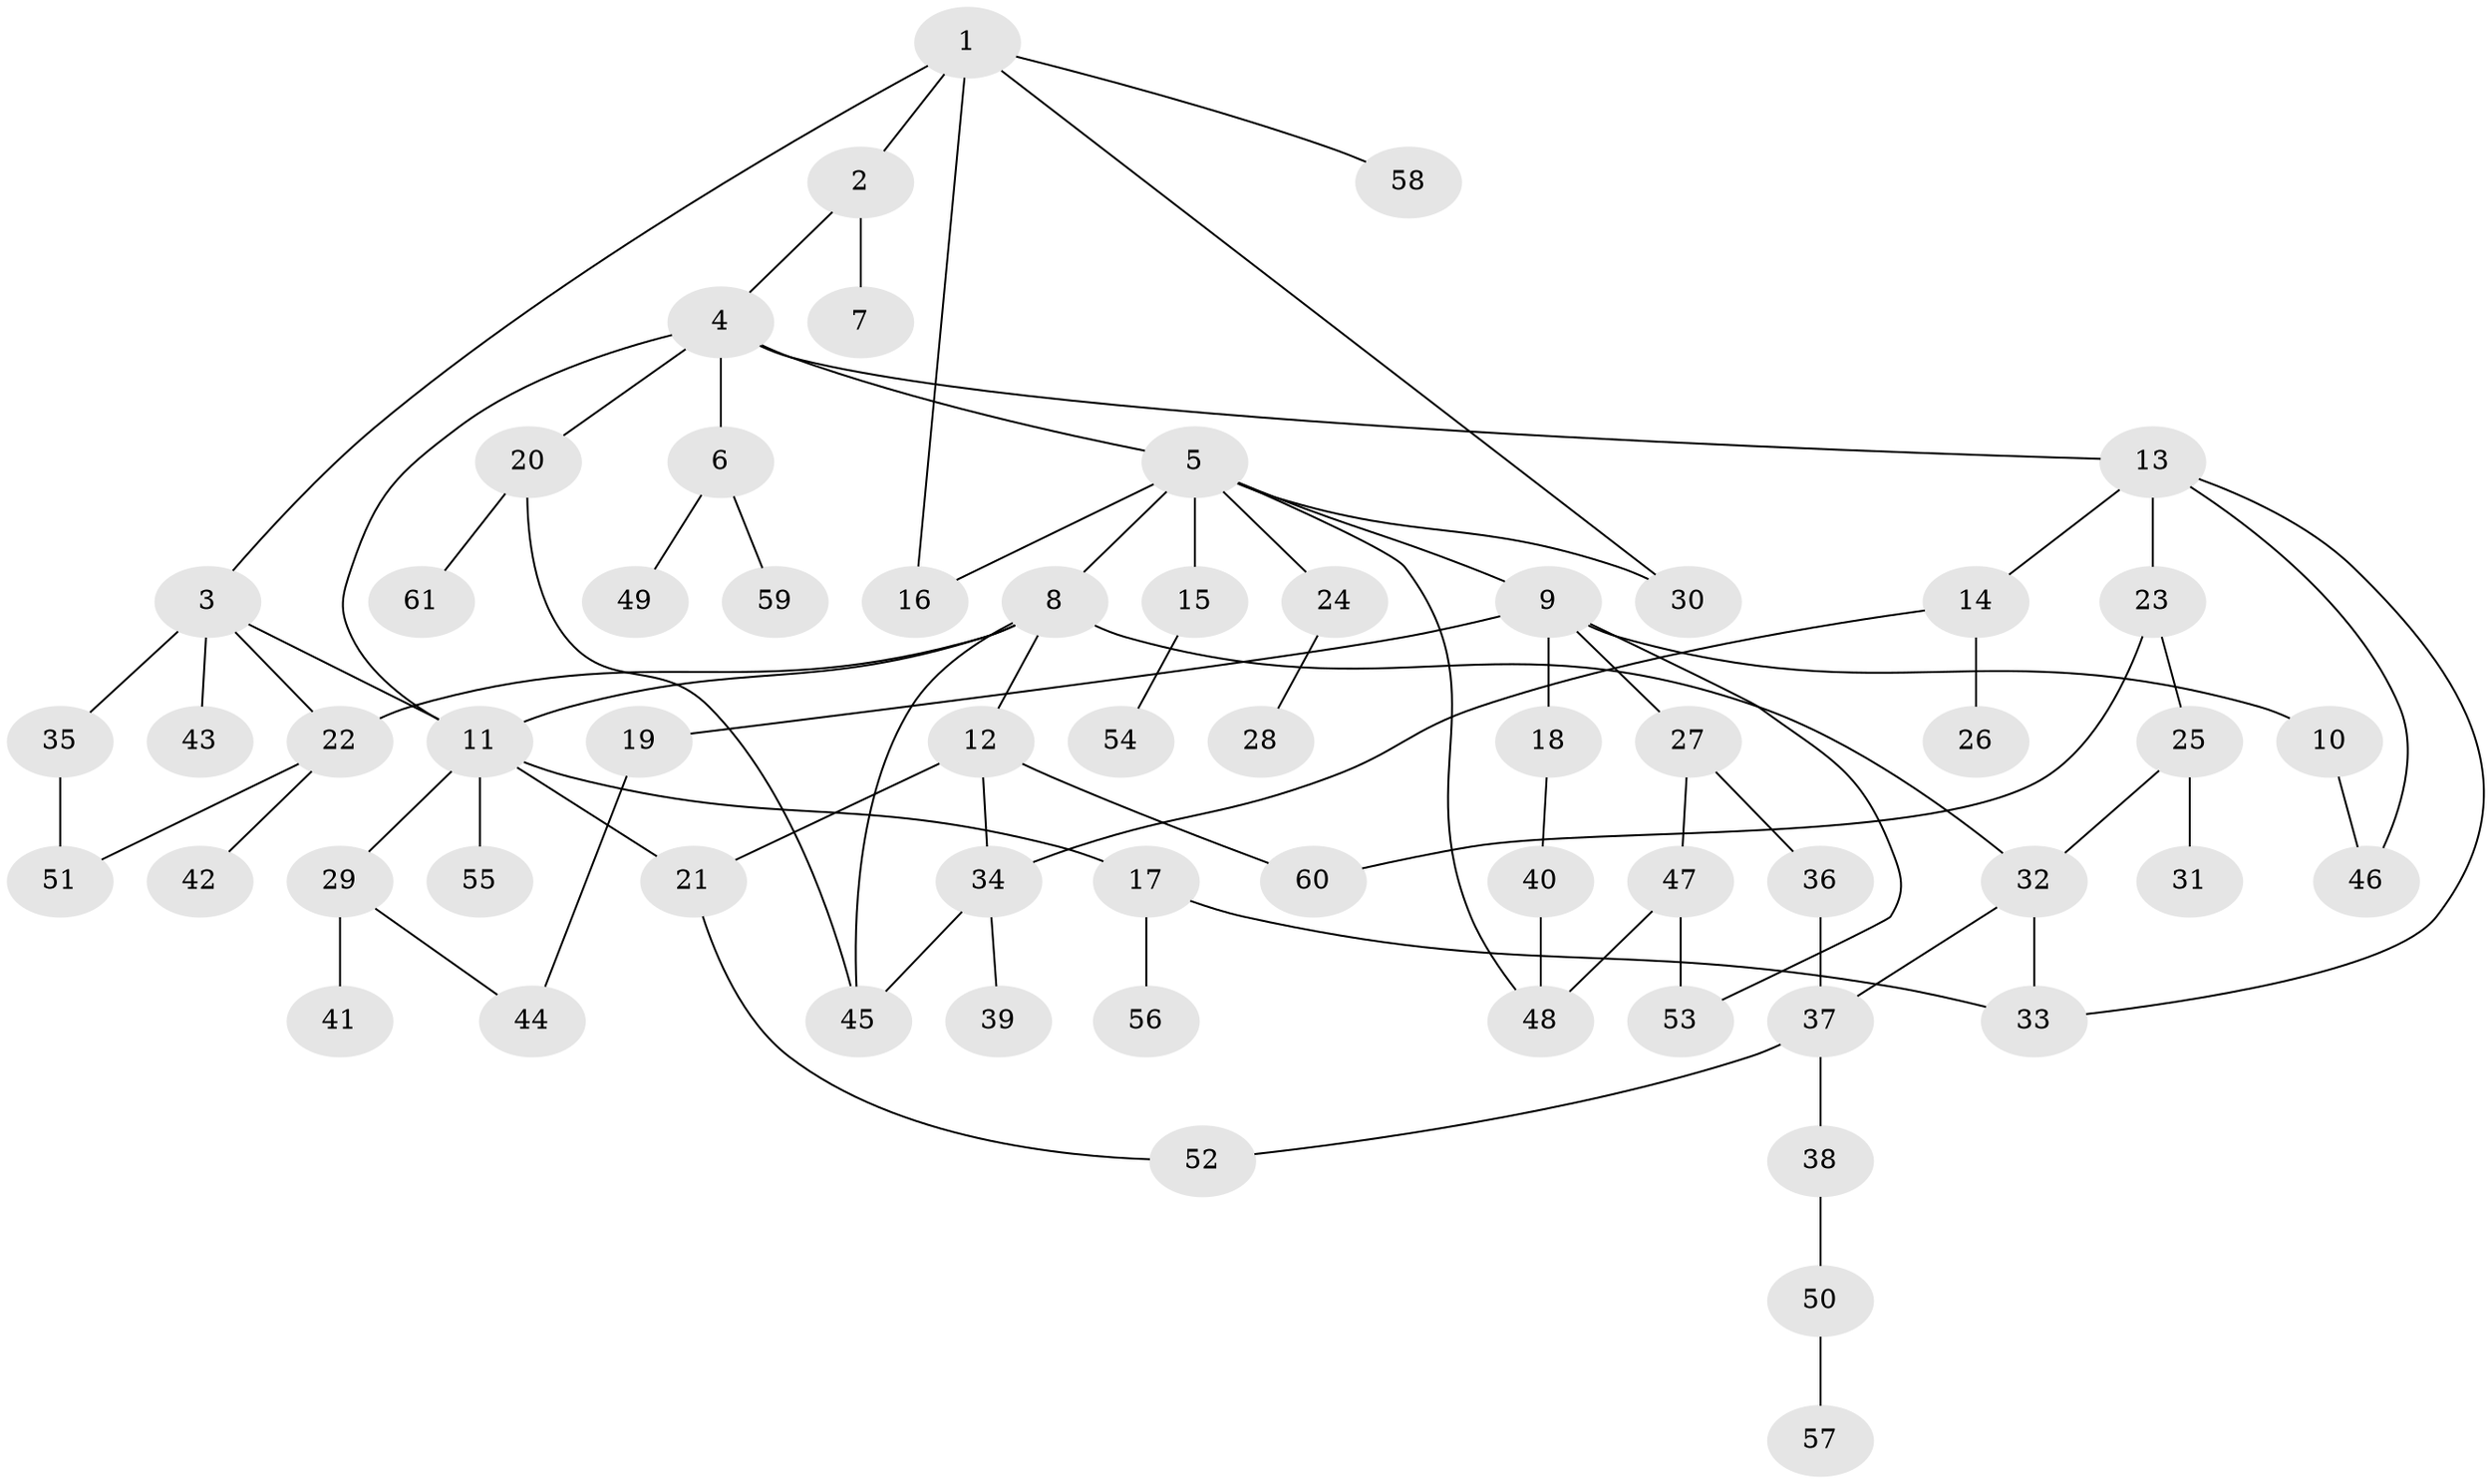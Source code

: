 // Generated by graph-tools (version 1.1) at 2025/42/03/09/25 04:42:02]
// undirected, 61 vertices, 81 edges
graph export_dot {
graph [start="1"]
  node [color=gray90,style=filled];
  1;
  2;
  3;
  4;
  5;
  6;
  7;
  8;
  9;
  10;
  11;
  12;
  13;
  14;
  15;
  16;
  17;
  18;
  19;
  20;
  21;
  22;
  23;
  24;
  25;
  26;
  27;
  28;
  29;
  30;
  31;
  32;
  33;
  34;
  35;
  36;
  37;
  38;
  39;
  40;
  41;
  42;
  43;
  44;
  45;
  46;
  47;
  48;
  49;
  50;
  51;
  52;
  53;
  54;
  55;
  56;
  57;
  58;
  59;
  60;
  61;
  1 -- 2;
  1 -- 3;
  1 -- 30;
  1 -- 58;
  1 -- 16;
  2 -- 4;
  2 -- 7;
  3 -- 11;
  3 -- 35;
  3 -- 43;
  3 -- 22;
  4 -- 5;
  4 -- 6;
  4 -- 13;
  4 -- 20;
  4 -- 11;
  5 -- 8;
  5 -- 9;
  5 -- 15;
  5 -- 16;
  5 -- 24;
  5 -- 48;
  5 -- 30;
  6 -- 49;
  6 -- 59;
  8 -- 12;
  8 -- 22;
  8 -- 32;
  8 -- 45;
  8 -- 11;
  9 -- 10;
  9 -- 18;
  9 -- 19;
  9 -- 27;
  9 -- 53;
  10 -- 46;
  11 -- 17;
  11 -- 29;
  11 -- 55;
  11 -- 21;
  12 -- 21;
  12 -- 34;
  12 -- 60;
  13 -- 14;
  13 -- 23;
  13 -- 33;
  13 -- 46;
  14 -- 26;
  14 -- 34;
  15 -- 54;
  17 -- 33;
  17 -- 56;
  18 -- 40;
  19 -- 44;
  20 -- 61;
  20 -- 45;
  21 -- 52;
  22 -- 42;
  22 -- 51;
  23 -- 25;
  23 -- 60;
  24 -- 28;
  25 -- 31;
  25 -- 32;
  27 -- 36;
  27 -- 47;
  29 -- 41;
  29 -- 44;
  32 -- 33;
  32 -- 37;
  34 -- 39;
  34 -- 45;
  35 -- 51;
  36 -- 37;
  37 -- 38;
  37 -- 52;
  38 -- 50;
  40 -- 48;
  47 -- 53;
  47 -- 48;
  50 -- 57;
}

